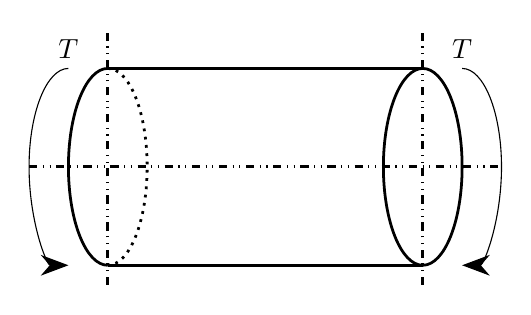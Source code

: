 \draw[{Stealth[length=10pt]}-] (-2.5,-1.25) arc (-90:-270:0.5 and 1.25);
\draw[{Stealth[length=10pt]}-] (2.5,-1.25) arc (-90:90:0.5 and 1.25);
\draw[dash dot dot, line width=1pt] (-2,-1.5) -- (-2,1.75);
\draw[dash dot dot, line width=1pt] (-3.0,0) -- (3.0,0);
\draw[dash dot dot, line width=1pt] (2,-1.5) -- (2,1.75);
\draw[dotted, line width=1pt] (-2,1.25) arc (90:-90:0.5 and 1.25);
\draw[line width=1pt] (-2,-1.25) -- (2,-1.25);
\draw[line width=1pt] (-2,-1.25) arc (-90:-270:0.5 and 1.25);
\draw[line width=1pt] (-2,1.25) -- (2,1.25);
\draw[line width=1pt] (2,0) ellipse (0.5 and 1.25);
\node at (-2.5,1.5) {$T$};
\node at (2.5,1.5) {$T$};
